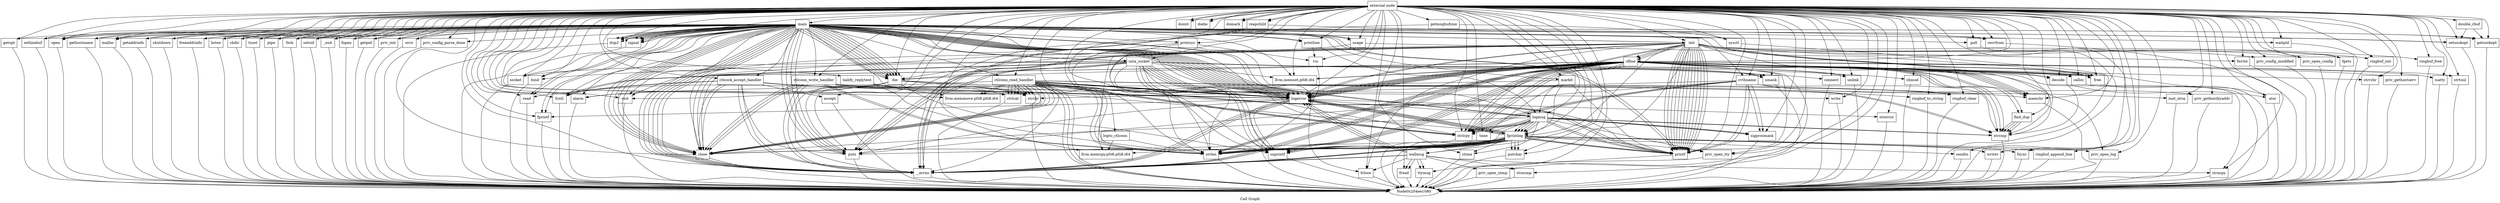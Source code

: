 digraph "Call Graph" {
	label="Call Graph";

	Node0x204ee1040 [shape=record,label="{external node}"];
	Node0x204ee1040 -> Node0x204ee1e80;
	Node0x204ee1040 -> Node0x210839d40;
	Node0x204ee1040 -> Node0x204ee10c0;
	Node0x204ee1040 -> Node0x204ee1c00;
	Node0x204ee1040 -> Node0x204ee1a40;
	Node0x204ee1040 -> Node0x204ee1dc0;
	Node0x204ee1040 -> Node0x204ee1c40;
	Node0x204ee1040 -> Node0x204ee1640;
	Node0x204ee1040 -> Node0x204ee1780;
	Node0x204ee1040 -> Node0x204ee1240;
	Node0x204ee1040 -> Node0x204ee1d00;
	Node0x204ee1040 -> Node0x204ee18c0;
	Node0x204ee1040 -> Node0x204ee12c0;
	Node0x204ee1040 -> Node0x204ee11c0;
	Node0x204ee1040 -> Node0x204ee1540;
	Node0x204ee1040 -> Node0x204ee1a00;
	Node0x204ee1040 -> Node0x204ee15c0;
	Node0x204ee1040 -> Node0x204ee16c0;
	Node0x204ee1040 -> Node0x21083be40;
	Node0x204ee1040 -> Node0x21083bd00;
	Node0x204ee1040 -> Node0x21083b4c0;
	Node0x204ee1040 -> Node0x21083b540;
	Node0x204ee1040 -> Node0x21083b280;
	Node0x204ee1040 -> Node0x21083bd80;
	Node0x204ee1040 -> Node0x210839740;
	Node0x204ee1040 -> Node0x21083bb80;
	Node0x204ee1040 -> Node0x21083b080;
	Node0x204ee1040 -> Node0x21083b780;
	Node0x204ee1040 -> Node0x21083bbc0;
	Node0x204ee1040 -> Node0x21083b500;
	Node0x204ee1040 -> Node0x21083b240;
	Node0x204ee1040 -> Node0x21083b9c0;
	Node0x204ee1040 -> Node0x21083b680;
	Node0x204ee1040 -> Node0x21083bf00;
	Node0x204ee1040 -> Node0x21083bc00;
	Node0x204ee1040 -> Node0x21083bb00;
	Node0x204ee1040 -> Node0x21083bdc0;
	Node0x204ee1040 -> Node0x21083b900;
	Node0x204ee1040 -> Node0x21083b5c0;
	Node0x204ee1040 -> Node0x21083bcc0;
	Node0x204ee1040 -> Node0x21083bd40;
	Node0x204ee1040 -> Node0x21083bf80;
	Node0x204ee1040 -> Node0x21083bfc0;
	Node0x204ee1040 -> Node0x21083b0c0;
	Node0x204ee1040 -> Node0x21083b140;
	Node0x204ee1040 -> Node0x210839400;
	Node0x204ee1040 -> Node0x210839400;
	Node0x204ee1040 -> Node0x2108395c0;
	Node0x204ee1040 -> Node0x2108395c0;
	Node0x204ee1040 -> Node0x2108396c0;
	Node0x204ee1040 -> Node0x2108396c0;
	Node0x204ee1040 -> Node0x210836bc0;
	Node0x204ee1040 -> Node0x210836bc0;
	Node0x204ee1040 -> Node0x21083b400;
	Node0x204ee1040 -> Node0x21083b180;
	Node0x204ee1040 -> Node0x21083b880;
	Node0x204ee1040 -> Node0x21083b2c0;
	Node0x204ee1040 -> Node0x210839e40;
	Node0x204ee1040 -> Node0x210839b40;
	Node0x204ee1040 -> Node0x210839ec0;
	Node0x204ee1040 -> Node0x210839b80;
	Node0x204ee1040 -> Node0x210839f00;
	Node0x204ee1040 -> Node0x210839900;
	Node0x204ee1040 -> Node0x210839700;
	Node0x204ee1040 -> Node0x210836f40;
	Node0x204ee1040 -> Node0x210839940;
	Node0x204ee1040 -> Node0x210839100;
	Node0x204ee1040 -> Node0x210836780;
	Node0x204ee1040 -> Node0x210836cc0;
	Node0x204ee1040 -> Node0x210836840;
	Node0x204ee1040 -> Node0x210836600;
	Node0x204ee1040 -> Node0x210839dc0;
	Node0x204ee1040 -> Node0x210839540;
	Node0x204ee1040 -> Node0x210836740;
	Node0x204ee1040 -> Node0x210836d80;
	Node0x204ee1040 -> Node0x210836280;
	Node0x204ee1040 -> Node0x210836e80;
	Node0x204ee1040 -> Node0x2108368c0;
	Node0x204ee1040 -> Node0x210836a40;
	Node0x204ee1040 -> Node0x210836400;
	Node0x204ee1040 -> Node0x210836f00;
	Node0x204ee1040 -> Node0x210836e40;
	Node0x204ee1040 -> Node0x2108360c0;
	Node0x204ee1040 -> Node0x210836900;
	Node0x204ee1040 -> Node0x210836340;
	Node0x204ee1040 -> Node0x210839c00;
	Node0x204ee1040 -> Node0x210836d00;
	Node0x204ee1040 -> Node0x210836100;
	Node0x204ee1040 -> Node0x210839200;
	Node0x204ee1040 -> Node0x2108391c0;
	Node0x204ee1040 -> Node0x210839280;
	Node0x204ee1040 -> Node0x2108392c0;
	Node0x204ee1040 -> Node0x210839980;
	Node0x204ee1040 -> Node0x210839500;
	Node0x204ee1040 -> Node0x210839580;
	Node0x204ee1040 -> Node0x210839340;
	Node0x204ee1040 -> Node0x210836640;
	Node0x204ee1040 -> Node0x210836940;
	Node0x204ee1040 -> Node0x2108364c0;
	Node0x204ee1040 -> Node0x210836500;
	Node0x204ee1040 -> Node0x210836540;
	Node0x204ee1040 -> Node0x20e589700;
	Node0x204ee1040 -> Node0x20e589d80;
	Node0x204ee1040 -> Node0x204ee1680;
	Node0x204ee1040 -> Node0x210839240;
	Node0x204ee1040 -> Node0x210839fc0;
	Node0x204ee1040 -> Node0x210839040;
	Node0x204ee1040 -> Node0x210839600;
	Node0x204ee1040 -> Node0x21083b600;
	Node0x204ee1040 -> Node0x21083b700;
	Node0x204ee1040 -> Node0x210836980;
	Node0x204ee1040 -> Node0x210836700;
	Node0x204ee1040 -> Node0x210836000;
	Node0x204ee1040 -> Node0x210836300;
	Node0x204ee1040 -> Node0x20e589080;
	Node0x204ee1040 -> Node0x210836200;
	Node0x204ee1040 -> Node0x2108369c0;
	Node0x204ee1040 -> Node0x210836180;
	Node0x204ee1040 -> Node0x210839e00;
	Node0x204ee1040 -> Node0x210839380;
	Node0x204ee1040 -> Node0x204ee13c0;
	Node0x204ee1780 [shape=record,label="{logerror}"];
	Node0x204ee1780 -> Node0x21083bd00;
	Node0x204ee1780 -> Node0x21083bd00;
	Node0x204ee1780 -> Node0x210839200;
	Node0x204ee1780 -> Node0x210839940;
	Node0x204ee1780 -> Node0x210839940;
	Node0x204ee1780 -> Node0x21083bd00;
	Node0x204ee1780 -> Node0x204ee13c0;
	Node0x204ee1780 -> Node0x204ee1a40;
	Node0x204ee1780 -> Node0x21083b180;
	Node0x204ee1d00 [shape=record,label="{fcntl}"];
	Node0x204ee1d00 -> Node0x204ee1080;
	Node0x204ee1dc0 [shape=record,label="{usage}"];
	Node0x204ee1dc0 -> Node0x210839e00;
	Node0x204ee1dc0 -> Node0x21083bf00;
	Node0x204ee10c0 [shape=record,label="{getopt}"];
	Node0x204ee10c0 -> Node0x204ee1080;
	Node0x204ee1540 [shape=record,label="{strchr}"];
	Node0x204ee1540 -> Node0x204ee1080;
	Node0x204ee1240 [shape=record,label="{die}"];
	Node0x204ee1240 -> Node0x21083b400;
	Node0x204ee1240 -> Node0x210839dc0;
	Node0x204ee1240 -> Node0x21083bbc0;
	Node0x204ee1240 -> Node0x210839940;
	Node0x204ee1240 -> Node0x21083bd00;
	Node0x204ee1240 -> Node0x204ee1780;
	Node0x204ee1240 -> Node0x204ee13c0;
	Node0x204ee1240 -> Node0x21083bf00;
	Node0x204ee1a00 [shape=record,label="{getmsgbufsize}"];
	Node0x204ee1a00 -> Node0x204ee1680;
	Node0x204ee1a00 -> Node0x204ee13c0;
	Node0x204ee12c0 [shape=record,label="{strlcpy}"];
	Node0x204ee12c0 -> Node0x204ee1080;
	Node0x204ee1c00 [shape=record,label="{atoi}"];
	Node0x204ee1c00 -> Node0x204ee1080;
	Node0x204ee1a40 [shape=record,label="{fprintf}"];
	Node0x204ee1a40 -> Node0x204ee1080;
	Node0x204ee1640 [shape=record,label="{open}"];
	Node0x204ee1640 -> Node0x204ee1080;
	Node0x204ee18c0 [shape=record,label="{dup2}"];
	Node0x204ee18c0 -> Node0x204ee1080;
	Node0x204ee11c0 [shape=record,label="{gethostname}"];
	Node0x204ee11c0 -> Node0x204ee1080;
	Node0x204ee1c40 [shape=record,label="{setlinebuf}"];
	Node0x204ee1c40 -> Node0x204ee1080;
	Node0x20e589700 [shape=record,label="{isatty}"];
	Node0x20e589700 -> Node0x204ee1080;
	Node0x21083b700 [shape=record,label="{setsockopt}"];
	Node0x21083b700 -> Node0x204ee1080;
	Node0x210836980 [shape=record,label="{accept}"];
	Node0x210836980 -> Node0x204ee1080;
	Node0x210836300 [shape=record,label="{ringbuf_clear}"];
	Node0x210836300 -> Node0x204ee1080;
	Node0x210836540 [shape=record,label="{priv_gethostserv}"];
	Node0x210836540 -> Node0x204ee1080;
	Node0x210839600 [shape=record,label="{chmod}"];
	Node0x210839600 -> Node0x204ee1080;
	Node0x210836500 [shape=record,label="{strrchr}"];
	Node0x210836500 -> Node0x204ee1080;
	Node0x210836700 [shape=record,label="{memchr}"];
	Node0x210836700 -> Node0x204ee1080;
	Node0x210839040 [shape=record,label="{unlink}"];
	Node0x210839040 -> Node0x204ee1080;
	Node0x210836000 [shape=record,label="{ringbuf_to_string}"];
	Node0x210836000 -> Node0x204ee1080;
	Node0x20e589080 [shape=record,label="{tailify_replytext}"];
	Node0x20e589080 -> Node0x204ee1540;
	Node0x20e589080 -> Node0x204ee1540;
	Node0x20e589080 -> Node0x210839100;
	Node0x20e589080 -> Node0x210836180;
	Node0x20e589d80 [shape=record,label="{strtoul}"];
	Node0x20e589d80 -> Node0x204ee1080;
	Node0x204ee1680 [shape=record,label="{sysctl}"];
	Node0x204ee1680 -> Node0x204ee1080;
	Node0x210839240 [shape=record,label="{connect}"];
	Node0x210839240 -> Node0x204ee1080;
	Node0x210839fc0 [shape=record,label="{umask}"];
	Node0x210839fc0 -> Node0x204ee1080;
	Node0x21083b600 [shape=record,label="{getsockopt}"];
	Node0x21083b600 -> Node0x204ee1080;
	Node0x210839200 [shape=record,label="{strerror}"];
	Node0x210839200 -> Node0x204ee1080;
	Node0x2108364c0 [shape=record,label="{decode}"];
	Node0x2108364c0 -> Node0x204ee1c00;
	Node0x2108364c0 -> Node0x210839540;
	Node0x210836900 [shape=record,label="{ttymsg}"];
	Node0x210836900 -> Node0x204ee1080;
	Node0x210839c00 [shape=record,label="{waitpid}"];
	Node0x210839c00 -> Node0x204ee1080;
	Node0x210839980 [shape=record,label="{cfline}"];
	Node0x210839980 -> Node0x21083bbc0;
	Node0x210839980 -> Node0x21083bd00;
	Node0x210839980 -> Node0x210836940;
	Node0x210839980 -> Node0x204ee16c0;
	Node0x210839980 -> Node0x204ee1780;
	Node0x210839980 -> Node0x204ee1240;
	Node0x210839980 -> Node0x210839540;
	Node0x210839980 -> Node0x210839100;
	Node0x210839980 -> Node0x210836940;
	Node0x210839980 -> Node0x210839100;
	Node0x210839980 -> Node0x204ee12c0;
	Node0x210839980 -> Node0x210836700;
	Node0x210839980 -> Node0x210836700;
	Node0x210839980 -> Node0x210839100;
	Node0x210839980 -> Node0x2108364c0;
	Node0x210839980 -> Node0x210839940;
	Node0x210839980 -> Node0x204ee1780;
	Node0x210839980 -> Node0x210839280;
	Node0x210839980 -> Node0x210836700;
	Node0x210839980 -> Node0x210836700;
	Node0x210839980 -> Node0x204ee16c0;
	Node0x210839980 -> Node0x2108364c0;
	Node0x210839980 -> Node0x210839940;
	Node0x210839980 -> Node0x204ee1780;
	Node0x210839980 -> Node0x210839280;
	Node0x210839980 -> Node0x210836500;
	Node0x210839980 -> Node0x204ee12c0;
	Node0x210839980 -> Node0x210839940;
	Node0x210839980 -> Node0x204ee1780;
	Node0x210839980 -> Node0x210836540;
	Node0x210839980 -> Node0x210839940;
	Node0x210839980 -> Node0x204ee1780;
	Node0x210839980 -> Node0x204ee12c0;
	Node0x210839980 -> Node0x210836640;
	Node0x210839980 -> Node0x210839280;
	Node0x210839980 -> Node0x210839540;
	Node0x210839980 -> Node0x210836600;
	Node0x210839980 -> Node0x210836280;
	Node0x210839980 -> Node0x204ee1780;
	Node0x210839980 -> Node0x20e589700;
	Node0x210839980 -> Node0x210839540;
	Node0x210839980 -> Node0x204ee1d00;
	Node0x210839980 -> Node0x204ee1d00;
	Node0x210839980 -> Node0x21083bd00;
	Node0x210839980 -> Node0x20e589d80;
	Node0x210839980 -> Node0x21083bd00;
	Node0x210839980 -> Node0x204ee1780;
	Node0x210839980 -> Node0x210836640;
	Node0x210839980 -> Node0x204ee1780;
	Node0x210839980 -> Node0x2108360c0;
	Node0x210839500 [shape=record,label="{fgets}"];
	Node0x210839500 -> Node0x204ee1080;
	Node0x210839340 [shape=record,label="{ringbuf_free}"];
	Node0x210839340 -> Node0x204ee1080;
	Node0x210836640 [shape=record,label="{find_dup}"];
	Node0x210836640 -> Node0x210839540;
	Node0x210836640 -> Node0x210839540;
	Node0x210836640 -> Node0x210839540;
	Node0x210836640 -> Node0x210839540;
	Node0x210839580 [shape=record,label="{ringbuf_init}"];
	Node0x210839580 -> Node0x204ee1080;
	Node0x210836100 [shape=record,label="{priv_gethostbyaddr}"];
	Node0x210836100 -> Node0x204ee1080;
	Node0x210839280 [shape=record,label="{free}"];
	Node0x210839280 -> Node0x204ee1080;
	Node0x2108392c0 [shape=record,label="{priv_open_config}"];
	Node0x2108392c0 -> Node0x204ee1080;
	Node0x2108391c0 [shape=record,label="{priv_config_modified}"];
	Node0x2108391c0 -> Node0x204ee1080;
	Node0x210836940 [shape=record,label="{calloc}"];
	Node0x210836940 -> Node0x204ee1080;
	Node0x210836d00 [shape=record,label="{inet_ntoa}"];
	Node0x210836d00 -> Node0x204ee1080;
	Node0x210836340 [shape=record,label="{strncmp}"];
	Node0x210836340 -> Node0x204ee1080;
	Node0x210836600 [shape=record,label="{priv_open_tty}"];
	Node0x210836600 -> Node0x204ee1080;
	Node0x210836780 [shape=record,label="{sigprocmask}"];
	Node0x210836780 -> Node0x204ee1080;
	Node0x210836840 [shape=record,label="{ctime}"];
	Node0x210836840 -> Node0x204ee1080;
	Node0x210839540 [shape=record,label="{strcmp}"];
	Node0x210839540 -> Node0x204ee1080;
	Node0x210836cc0 [shape=record,label="{time}"];
	Node0x210836cc0 -> Node0x204ee1080;
	Node0x210839dc0 [shape=record,label="{fprintlog}"];
	Node0x210839dc0 -> Node0x210836840;
	Node0x210839dc0 -> Node0x210839940;
	Node0x210839dc0 -> Node0x210839100;
	Node0x210839dc0 -> Node0x210839100;
	Node0x210839dc0 -> Node0x210839100;
	Node0x210839dc0 -> Node0x210839940;
	Node0x210839dc0 -> Node0x210839100;
	Node0x210839dc0 -> Node0x21083bbc0;
	Node0x210839dc0 -> Node0x210839380;
	Node0x210839dc0 -> Node0x21083bbc0;
	Node0x210839dc0 -> Node0x210839940;
	Node0x210839dc0 -> Node0x210839100;
	Node0x210839dc0 -> Node0x210836740;
	Node0x210839dc0 -> Node0x21083bd00;
	Node0x210839dc0 -> Node0x204ee1780;
	Node0x210839dc0 -> Node0x204ee13c0;
	Node0x210839dc0 -> Node0x21083bbc0;
	Node0x210839dc0 -> Node0x210836d80;
	Node0x210839dc0 -> Node0x21083bd00;
	Node0x210839dc0 -> Node0x204ee1780;
	Node0x210839dc0 -> Node0x21083b280;
	Node0x210839dc0 -> Node0x21083b280;
	Node0x210839dc0 -> Node0x210836600;
	Node0x210839dc0 -> Node0x204ee1780;
	Node0x210839dc0 -> Node0x210836280;
	Node0x210839dc0 -> Node0x204ee1780;
	Node0x210839dc0 -> Node0x21083bd00;
	Node0x210839dc0 -> Node0x204ee1780;
	Node0x210839dc0 -> Node0x210836e80;
	Node0x210839dc0 -> Node0x210839380;
	Node0x210839dc0 -> Node0x2108368c0;
	Node0x210839dc0 -> Node0x210839380;
	Node0x210839dc0 -> Node0x210839940;
	Node0x210839dc0 -> Node0x210836a40;
	Node0x210839dc0 -> Node0x210839100;
	Node0x210839dc0 -> Node0x210839d40;
	Node0x210836280 [shape=record,label="{priv_open_log}"];
	Node0x210836280 -> Node0x204ee1080;
	Node0x2108368c0 [shape=record,label="{wallmsg}"];
	Node0x2108368c0 -> Node0x210836f00;
	Node0x2108368c0 -> Node0x210836e40;
	Node0x2108368c0 -> Node0x204ee1780;
	Node0x2108368c0 -> Node0x210836e40;
	Node0x2108368c0 -> Node0x2108360c0;
	Node0x2108368c0 -> Node0x210836900;
	Node0x2108368c0 -> Node0x21083bd00;
	Node0x2108368c0 -> Node0x204ee1780;
	Node0x2108368c0 -> Node0x210836340;
	Node0x2108368c0 -> Node0x210836900;
	Node0x2108368c0 -> Node0x21083bd00;
	Node0x2108368c0 -> Node0x204ee1780;
	Node0x2108368c0 -> Node0x21083bcc0;
	Node0x210836d80 [shape=record,label="{writev}"];
	Node0x210836d80 -> Node0x204ee1080;
	Node0x210836740 [shape=record,label="{sendto}"];
	Node0x210836740 -> Node0x204ee1080;
	Node0x210836a40 [shape=record,label="{ringbuf_append_line}"];
	Node0x210836a40 -> Node0x204ee1080;
	Node0x210836400 [shape=record,label="{logto_ctlconn}"];
	Node0x210836400 -> Node0x210839100;
	Node0x210836400 -> Node0x210839d40;
	Node0x210836f00 [shape=record,label="{priv_open_utmp}"];
	Node0x210836f00 -> Node0x204ee1080;
	Node0x210836e40 [shape=record,label="{fread}"];
	Node0x210836e40 -> Node0x204ee1080;
	Node0x2108360c0 [shape=record,label="{strncpy}"];
	Node0x2108360c0 -> Node0x204ee1080;
	Node0x210836e80 [shape=record,label="{fsync}"];
	Node0x210836e80 -> Node0x204ee1080;
	Node0x204ee1e80 [shape=record,label="{main}"];
	Node0x204ee1e80 -> Node0x204ee10c0;
	Node0x204ee1e80 -> Node0x204ee1c00;
	Node0x204ee1e80 -> Node0x204ee1a40;
	Node0x204ee1e80 -> Node0x204ee1dc0;
	Node0x204ee1e80 -> Node0x204ee1dc0;
	Node0x204ee1e80 -> Node0x204ee1c40;
	Node0x204ee1e80 -> Node0x204ee1640;
	Node0x204ee1e80 -> Node0x204ee1780;
	Node0x204ee1e80 -> Node0x204ee1240;
	Node0x204ee1e80 -> Node0x204ee1d00;
	Node0x204ee1e80 -> Node0x204ee18c0;
	Node0x204ee1e80 -> Node0x204ee1780;
	Node0x204ee1e80 -> Node0x204ee12c0;
	Node0x204ee1e80 -> Node0x204ee11c0;
	Node0x204ee1e80 -> Node0x204ee1540;
	Node0x204ee1e80 -> Node0x204ee1680;
	Node0x204ee1e80 -> Node0x204ee13c0;
	Node0x204ee1e80 -> Node0x204ee15c0;
	Node0x204ee1e80 -> Node0x204ee1780;
	Node0x204ee1e80 -> Node0x204ee1240;
	Node0x204ee1e80 -> Node0x204ee16c0;
	Node0x204ee1e80 -> Node0x21083be40;
	Node0x204ee1e80 -> Node0x21083bd00;
	Node0x204ee1e80 -> Node0x204ee1780;
	Node0x204ee1e80 -> Node0x204ee1240;
	Node0x204ee1e80 -> Node0x21083b4c0;
	Node0x204ee1e80 -> Node0x21083b540;
	Node0x204ee1e80 -> Node0x204ee1780;
	Node0x204ee1e80 -> Node0x21083b280;
	Node0x204ee1e80 -> Node0x204ee1240;
	Node0x204ee1e80 -> Node0x21083bd80;
	Node0x204ee1e80 -> Node0x21083b600;
	Node0x204ee1e80 -> Node0x21083b700;
	Node0x204ee1e80 -> Node0x21083bb80;
	Node0x204ee1e80 -> Node0x21083b080;
	Node0x204ee1e80 -> Node0x204ee1240;
	Node0x204ee1e80 -> Node0x21083b600;
	Node0x204ee1e80 -> Node0x21083b700;
	Node0x204ee1e80 -> Node0x21083b080;
	Node0x204ee1e80 -> Node0x21083b780;
	Node0x204ee1e80 -> Node0x204ee1780;
	Node0x204ee1e80 -> Node0x204ee1240;
	Node0x204ee1e80 -> Node0x204ee1240;
	Node0x204ee1e80 -> Node0x204ee1640;
	Node0x204ee1e80 -> Node0x21083bd00;
	Node0x204ee1e80 -> Node0x21083bbc0;
	Node0x204ee1e80 -> Node0x204ee13c0;
	Node0x204ee1e80 -> Node0x21083b500;
	Node0x204ee1e80 -> Node0x21083b240;
	Node0x204ee1e80 -> Node0x21083b9c0;
	Node0x204ee1e80 -> Node0x21083b680;
	Node0x204ee1e80 -> Node0x21083bf00;
	Node0x204ee1e80 -> Node0x21083b280;
	Node0x204ee1e80 -> Node0x21083bb00;
	Node0x204ee1e80 -> Node0x21083bdc0;
	Node0x204ee1e80 -> Node0x21083bc00;
	Node0x204ee1e80 -> Node0x21083b280;
	Node0x204ee1e80 -> Node0x21083b900;
	Node0x204ee1e80 -> Node0x21083b5c0;
	Node0x204ee1e80 -> Node0x204ee1a40;
	Node0x204ee1e80 -> Node0x21083bcc0;
	Node0x204ee1e80 -> Node0x21083bd40;
	Node0x204ee1e80 -> Node0x21083bf80;
	Node0x204ee1e80 -> Node0x21083bfc0;
	Node0x204ee1e80 -> Node0x204ee15c0;
	Node0x204ee1e80 -> Node0x204ee1780;
	Node0x204ee1e80 -> Node0x204ee1240;
	Node0x204ee1e80 -> Node0x204ee18c0;
	Node0x204ee1e80 -> Node0x204ee18c0;
	Node0x204ee1e80 -> Node0x204ee18c0;
	Node0x204ee1e80 -> Node0x21083b280;
	Node0x204ee1e80 -> Node0x21083b280;
	Node0x204ee1e80 -> Node0x21083b0c0;
	Node0x204ee1e80 -> Node0x21083b140;
	Node0x204ee1e80 -> Node0x21083b140;
	Node0x204ee1e80 -> Node0x21083b140;
	Node0x204ee1e80 -> Node0x21083b140;
	Node0x204ee1e80 -> Node0x21083b140;
	Node0x204ee1e80 -> Node0x21083b140;
	Node0x204ee1e80 -> Node0x21083b140;
	Node0x204ee1e80 -> Node0x21083b400;
	Node0x204ee1e80 -> Node0x21083b180;
	Node0x204ee1e80 -> Node0x204ee13c0;
	Node0x204ee1e80 -> Node0x21083b880;
	Node0x204ee1e80 -> Node0x204ee1240;
	Node0x204ee1e80 -> Node0x21083bfc0;
	Node0x204ee1e80 -> Node0x21083b180;
	Node0x204ee1e80 -> Node0x204ee13c0;
	Node0x204ee1e80 -> Node0x21083b2c0;
	Node0x204ee1e80 -> Node0x21083bd00;
	Node0x204ee1e80 -> Node0x204ee1780;
	Node0x204ee1e80 -> Node0x21083bb00;
	Node0x204ee1e80 -> Node0x210839e40;
	Node0x204ee1e80 -> Node0x21083bd00;
	Node0x204ee1e80 -> Node0x204ee1780;
	Node0x204ee1e80 -> Node0x210839b40;
	Node0x204ee1e80 -> Node0x210839ec0;
	Node0x204ee1e80 -> Node0x21083bbc0;
	Node0x204ee1e80 -> Node0x210839b80;
	Node0x204ee1e80 -> Node0x21083bd00;
	Node0x204ee1e80 -> Node0x204ee1780;
	Node0x204ee1e80 -> Node0x210839f00;
	Node0x204ee1e80 -> Node0x210839900;
	Node0x204ee1e80 -> Node0x210839700;
	Node0x204ee1e80 -> Node0x210839b40;
	Node0x204ee1e80 -> Node0x210839b80;
	Node0x204ee1e80 -> Node0x21083bd00;
	Node0x204ee1e80 -> Node0x204ee1780;
	Node0x210839d40 [shape=record,label="{llvm.memcpy.p0i8.p0i8.i64}"];
	Node0x21083bcc0 [shape=record,label="{fclose}"];
	Node0x21083bcc0 -> Node0x204ee1080;
	Node0x2108396c0 [shape=record,label="{reapchild}"];
	Node0x2108396c0 -> Node0x21083bd00;
	Node0x2108396c0 -> Node0x210839c00;
	Node0x2108396c0 -> Node0x21083bd00;
	Node0x21083bb00 [shape=record,label="{read}"];
	Node0x21083bb00 -> Node0x204ee1080;
	Node0x21083b900 [shape=record,label="{fopen}"];
	Node0x21083b900 -> Node0x204ee1080;
	Node0x21083bd40 [shape=record,label="{priv_init}"];
	Node0x21083bd40 -> Node0x204ee1080;
	Node0x21083bdc0 [shape=record,label="{_exit}"];
	Node0x21083bdc0 -> Node0x204ee1080;
	Node0x21083bf00 [shape=record,label="{exit}"];
	Node0x21083bf00 -> Node0x204ee1080;
	Node0x21083bfc0 [shape=record,label="{init}"];
	Node0x21083bfc0 -> Node0x204ee13c0;
	Node0x21083bfc0 -> Node0x2108391c0;
	Node0x21083bfc0 -> Node0x204ee13c0;
	Node0x21083bfc0 -> Node0x204ee1240;
	Node0x21083bfc0 -> Node0x210839dc0;
	Node0x21083bfc0 -> Node0x21083b280;
	Node0x21083bfc0 -> Node0x210839280;
	Node0x21083bfc0 -> Node0x21083bbc0;
	Node0x21083bfc0 -> Node0x210839280;
	Node0x21083bfc0 -> Node0x2108392c0;
	Node0x21083bfc0 -> Node0x21083bbc0;
	Node0x21083bfc0 -> Node0x210839980;
	Node0x21083bfc0 -> Node0x210839980;
	Node0x21083bfc0 -> Node0x204ee12c0;
	Node0x21083bfc0 -> Node0x210839500;
	Node0x21083bfc0 -> Node0x204ee12c0;
	Node0x21083bfc0 -> Node0x210839100;
	Node0x21083bfc0 -> Node0x210839980;
	Node0x21083bfc0 -> Node0x21083bbc0;
	Node0x21083bfc0 -> Node0x210839540;
	Node0x21083bfc0 -> Node0x204ee13c0;
	Node0x21083bfc0 -> Node0x210839580;
	Node0x21083bfc0 -> Node0x204ee1780;
	Node0x21083bfc0 -> Node0x21083bbc0;
	Node0x21083bfc0 -> Node0x210839d40;
	Node0x21083bfc0 -> Node0x204ee1780;
	Node0x21083bfc0 -> Node0x210839340;
	Node0x21083bfc0 -> Node0x21083bbc0;
	Node0x21083bfc0 -> Node0x210839280;
	Node0x21083bfc0 -> Node0x21083bcc0;
	Node0x21083bfc0 -> Node0x21083bbc0;
	Node0x21083bfc0 -> Node0x21083bbc0;
	Node0x21083bfc0 -> Node0x21083bbc0;
	Node0x21083bfc0 -> Node0x21083bbc0;
	Node0x21083bfc0 -> Node0x21083bbc0;
	Node0x21083bfc0 -> Node0x21083bbc0;
	Node0x21083bfc0 -> Node0x21083bbc0;
	Node0x21083bfc0 -> Node0x21083bbc0;
	Node0x21083bfc0 -> Node0x210839380;
	Node0x21083b140 [shape=record,label="{signal}"];
	Node0x21083b140 -> Node0x204ee1080;
	Node0x21083b5c0 [shape=record,label="{getpid}"];
	Node0x21083b5c0 -> Node0x204ee1080;
	Node0x21083bc00 [shape=record,label="{setsid}"];
	Node0x21083bc00 -> Node0x204ee1080;
	Node0x210839400 [shape=record,label="{doinit}"];
	Node0x21083b0c0 [shape=record,label="{priv_config_parse_done}"];
	Node0x21083b0c0 -> Node0x204ee1080;
	Node0x2108395c0 [shape=record,label="{dodie}"];
	Node0x21083bf80 [shape=record,label="{errx}"];
	Node0x21083bf80 -> Node0x204ee1080;
	Node0x21083b680 [shape=record,label="{fork}"];
	Node0x21083b680 -> Node0x204ee1080;
	Node0x21083b2c0 [shape=record,label="{poll}"];
	Node0x21083b2c0 -> Node0x204ee1080;
	Node0x210839e40 [shape=record,label="{printsys}"];
	Node0x210839e40 -> Node0x210839940;
	Node0x210839e40 -> Node0x210839100;
	Node0x210839e40 -> Node0x210836f40;
	Node0x210839e40 -> Node0x21083b180;
	Node0x210839b80 [shape=record,label="{printline}"];
	Node0x210839b80 -> Node0x210836f40;
	Node0x210839b80 -> Node0x21083b180;
	Node0x210836f40 [shape=record,label="{vis}"];
	Node0x210836f40 -> Node0x204ee1080;
	Node0x210839940 [shape=record,label="{snprintf}"];
	Node0x210839940 -> Node0x204ee1080;
	Node0x21083b880 [shape=record,label="{markit}"];
	Node0x21083b880 -> Node0x210836cc0;
	Node0x21083b880 -> Node0x21083b180;
	Node0x21083b880 -> Node0x21083bbc0;
	Node0x21083b880 -> Node0x210839dc0;
	Node0x21083b880 -> Node0x21083b400;
	Node0x210839ec0 [shape=record,label="{cvthname}"];
	Node0x210839ec0 -> Node0x204ee13c0;
	Node0x210839ec0 -> Node0x204ee12c0;
	Node0x210839ec0 -> Node0x210836d00;
	Node0x210839ec0 -> Node0x21083bbc0;
	Node0x210839ec0 -> Node0x204ee12c0;
	Node0x210839ec0 -> Node0x210836780;
	Node0x210839ec0 -> Node0x210836100;
	Node0x210839ec0 -> Node0x210836780;
	Node0x210839ec0 -> Node0x21083bbc0;
	Node0x210839ec0 -> Node0x204ee12c0;
	Node0x210839ec0 -> Node0x204ee1540;
	Node0x210839ec0 -> Node0x210839540;
	Node0x210839900 [shape=record,label="{ctlconn_read_handler}"];
	Node0x210839900 -> Node0x21083b280;
	Node0x210839900 -> Node0x21083bb00;
	Node0x210839900 -> Node0x21083bd00;
	Node0x210839900 -> Node0x204ee1780;
	Node0x210839900 -> Node0x21083b280;
	Node0x210839900 -> Node0x204ee1080;
	Node0x210839900 -> Node0x204ee1780;
	Node0x210839900 -> Node0x21083b280;
	Node0x210839900 -> Node0x210836700;
	Node0x210839900 -> Node0x204ee1780;
	Node0x210839900 -> Node0x21083b280;
	Node0x210839900 -> Node0x204ee1080;
	Node0x210839900 -> Node0x21083bbc0;
	Node0x210839900 -> Node0x210839540;
	Node0x210839900 -> Node0x204ee12c0;
	Node0x210839900 -> Node0x210836000;
	Node0x210839900 -> Node0x210836300;
	Node0x210839900 -> Node0x204ee1540;
	Node0x210839900 -> Node0x204ee1540;
	Node0x210839900 -> Node0x210839100;
	Node0x210839900 -> Node0x210836180;
	Node0x210839900 -> Node0x204ee1540;
	Node0x210839900 -> Node0x204ee1540;
	Node0x210839900 -> Node0x210839100;
	Node0x210839900 -> Node0x210836180;
	Node0x210839900 -> Node0x210839540;
	Node0x210839900 -> Node0x204ee12c0;
	Node0x210839900 -> Node0x210836300;
	Node0x210839900 -> Node0x204ee12c0;
	Node0x210839900 -> Node0x210836200;
	Node0x210839900 -> Node0x210836200;
	Node0x210839900 -> Node0x210836200;
	Node0x210839900 -> Node0x210836200;
	Node0x210839900 -> Node0x204ee1780;
	Node0x210839900 -> Node0x21083b280;
	Node0x210839900 -> Node0x204ee1080;
	Node0x210839900 -> Node0x210839100;
	Node0x210839900 -> Node0x21083bbc0;
	Node0x210839100 [shape=record,label="{strlen}"];
	Node0x210839100 -> Node0x204ee1080;
	Node0x21083b400 [shape=record,label="{alarm}"];
	Node0x21083b400 -> Node0x204ee1080;
	Node0x210839b40 [shape=record,label="{recvfrom}"];
	Node0x210839b40 -> Node0x204ee1080;
	Node0x210839f00 [shape=record,label="{ctlsock_accept_handler}"];
	Node0x210839f00 -> Node0x204ee13c0;
	Node0x210839f00 -> Node0x210836980;
	Node0x210839f00 -> Node0x21083bd00;
	Node0x210839f00 -> Node0x21083bd00;
	Node0x210839f00 -> Node0x204ee1780;
	Node0x210839f00 -> Node0x21083b280;
	Node0x210839f00 -> Node0x204ee1d00;
	Node0x210839f00 -> Node0x204ee1d00;
	Node0x210839f00 -> Node0x204ee1780;
	Node0x210839f00 -> Node0x21083b280;
	Node0x210839700 [shape=record,label="{ctlconn_write_handler}"];
	Node0x210839700 -> Node0x204ee1780;
	Node0x210839700 -> Node0x21083b280;
	Node0x210839700 -> Node0x2108369c0;
	Node0x210839700 -> Node0x21083bd00;
	Node0x210839700 -> Node0x21083bd00;
	Node0x210839700 -> Node0x204ee1780;
	Node0x210839700 -> Node0x21083b280;
	Node0x210839700 -> Node0x210839100;
	Node0x210839700 -> Node0x210836200;
	Node0x210839700 -> Node0x210839100;
	Node0x210839700 -> Node0x21083b280;
	Node0x21083b180 [shape=record,label="{logmsg}"];
	Node0x21083b180 -> Node0x21083bbc0;
	Node0x21083b180 -> Node0x210836780;
	Node0x21083b180 -> Node0x210839100;
	Node0x21083b180 -> Node0x210836cc0;
	Node0x21083b180 -> Node0x210836840;
	Node0x21083b180 -> Node0x210836600;
	Node0x21083b180 -> Node0x210839dc0;
	Node0x21083b180 -> Node0x21083b280;
	Node0x21083b180 -> Node0x210836780;
	Node0x21083b180 -> Node0x210839540;
	Node0x21083b180 -> Node0x210839540;
	Node0x21083b180 -> Node0x210839540;
	Node0x21083b180 -> Node0x204ee12c0;
	Node0x21083b180 -> Node0x21083bbc0;
	Node0x21083b180 -> Node0x210839dc0;
	Node0x21083b180 -> Node0x210839dc0;
	Node0x21083b180 -> Node0x204ee12c0;
	Node0x21083b180 -> Node0x204ee12c0;
	Node0x21083b180 -> Node0x204ee12c0;
	Node0x21083b180 -> Node0x210839dc0;
	Node0x21083b180 -> Node0x210839dc0;
	Node0x21083b180 -> Node0x210836780;
	Node0x210836bc0 [shape=record,label="{domark}"];
	Node0x2108369c0 [shape=record,label="{write}"];
	Node0x2108369c0 -> Node0x204ee1080;
	Node0x210836180 [shape=record,label="{llvm.memmove.p0i8.p0i8.i64}"];
	Node0x210839380 [shape=record,label="{putchar}"];
	Node0x210839380 -> Node0x204ee1080;
	Node0x210839e00 [shape=record,label="{fwrite}"];
	Node0x210839e00 -> Node0x204ee1080;
	Node0x204ee13c0 [shape=record,label="{puts}"];
	Node0x204ee13c0 -> Node0x204ee1080;
	Node0x210836200 [shape=record,label="{strlcat}"];
	Node0x210836200 -> Node0x204ee1080;
	Node0x21083b500 [shape=record,label="{chdir}"];
	Node0x21083b500 -> Node0x204ee1080;
	Node0x21083b240 [shape=record,label="{tzset}"];
	Node0x21083b240 -> Node0x204ee1080;
	Node0x21083b9c0 [shape=record,label="{pipe}"];
	Node0x21083b9c0 -> Node0x204ee1080;
	Node0x204ee15c0 [shape=record,label="{malloc}"];
	Node0x204ee15c0 -> Node0x204ee1080;
	Node0x204ee16c0 [shape=record,label="{llvm.memset.p0i8.i64}"];
	Node0x21083be40 [shape=record,label="{getaddrinfo}"];
	Node0x21083be40 -> Node0x204ee1080;
	Node0x21083b540 [shape=record,label="{bind}"];
	Node0x21083b540 -> Node0x204ee1080;
	Node0x21083b4c0 [shape=record,label="{socket}"];
	Node0x21083b4c0 -> Node0x204ee1080;
	Node0x21083bd80 [shape=record,label="{shutdown}"];
	Node0x21083bd80 -> Node0x204ee1080;
	Node0x210839740 [shape=record,label="{double_rbuf}"];
	Node0x210839740 -> Node0x21083b600;
	Node0x210839740 -> Node0x21083b700;
	Node0x21083b080 [shape=record,label="{unix_socket}"];
	Node0x21083b080 -> Node0x204ee16c0;
	Node0x21083b080 -> Node0x204ee12c0;
	Node0x21083b080 -> Node0x210839940;
	Node0x21083b080 -> Node0x204ee1780;
	Node0x21083b080 -> Node0x204ee1240;
	Node0x21083b080 -> Node0x21083b4c0;
	Node0x21083b080 -> Node0x204ee1780;
	Node0x21083b080 -> Node0x210839240;
	Node0x21083b080 -> Node0x21083bd00;
	Node0x21083b080 -> Node0x21083b280;
	Node0x21083b080 -> Node0x21083bd00;
	Node0x21083b080 -> Node0x204ee1780;
	Node0x21083b080 -> Node0x210839fc0;
	Node0x21083b080 -> Node0x210839040;
	Node0x21083b080 -> Node0x210839100;
	Node0x21083b080 -> Node0x21083b540;
	Node0x21083b080 -> Node0x210839940;
	Node0x21083b080 -> Node0x204ee1780;
	Node0x21083b080 -> Node0x210839fc0;
	Node0x21083b080 -> Node0x21083b280;
	Node0x21083b080 -> Node0x210839fc0;
	Node0x21083b080 -> Node0x210839600;
	Node0x21083b080 -> Node0x210839940;
	Node0x21083b080 -> Node0x204ee1780;
	Node0x21083b080 -> Node0x21083b280;
	Node0x21083b080 -> Node0x210839040;
	Node0x21083b780 [shape=record,label="{listen}"];
	Node0x21083b780 -> Node0x204ee1080;
	Node0x21083b280 [shape=record,label="{close}"];
	Node0x21083b280 -> Node0x204ee1080;
	Node0x21083bbc0 [shape=record,label="{printf}"];
	Node0x21083bbc0 -> Node0x204ee1080;
	Node0x21083bb80 [shape=record,label="{freeaddrinfo}"];
	Node0x21083bb80 -> Node0x204ee1080;
	Node0x21083bd00 [shape=record,label="{__errno}"];
	Node0x21083bd00 -> Node0x204ee1080;
}
